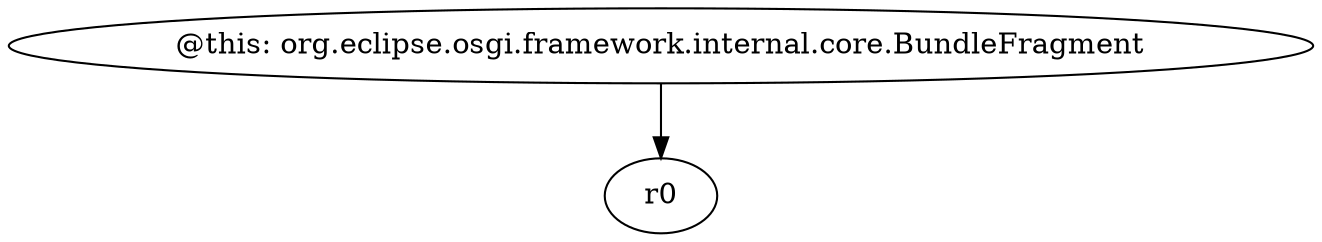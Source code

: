 digraph g {
0[label="@this: org.eclipse.osgi.framework.internal.core.BundleFragment"]
1[label="r0"]
0->1[label=""]
}
